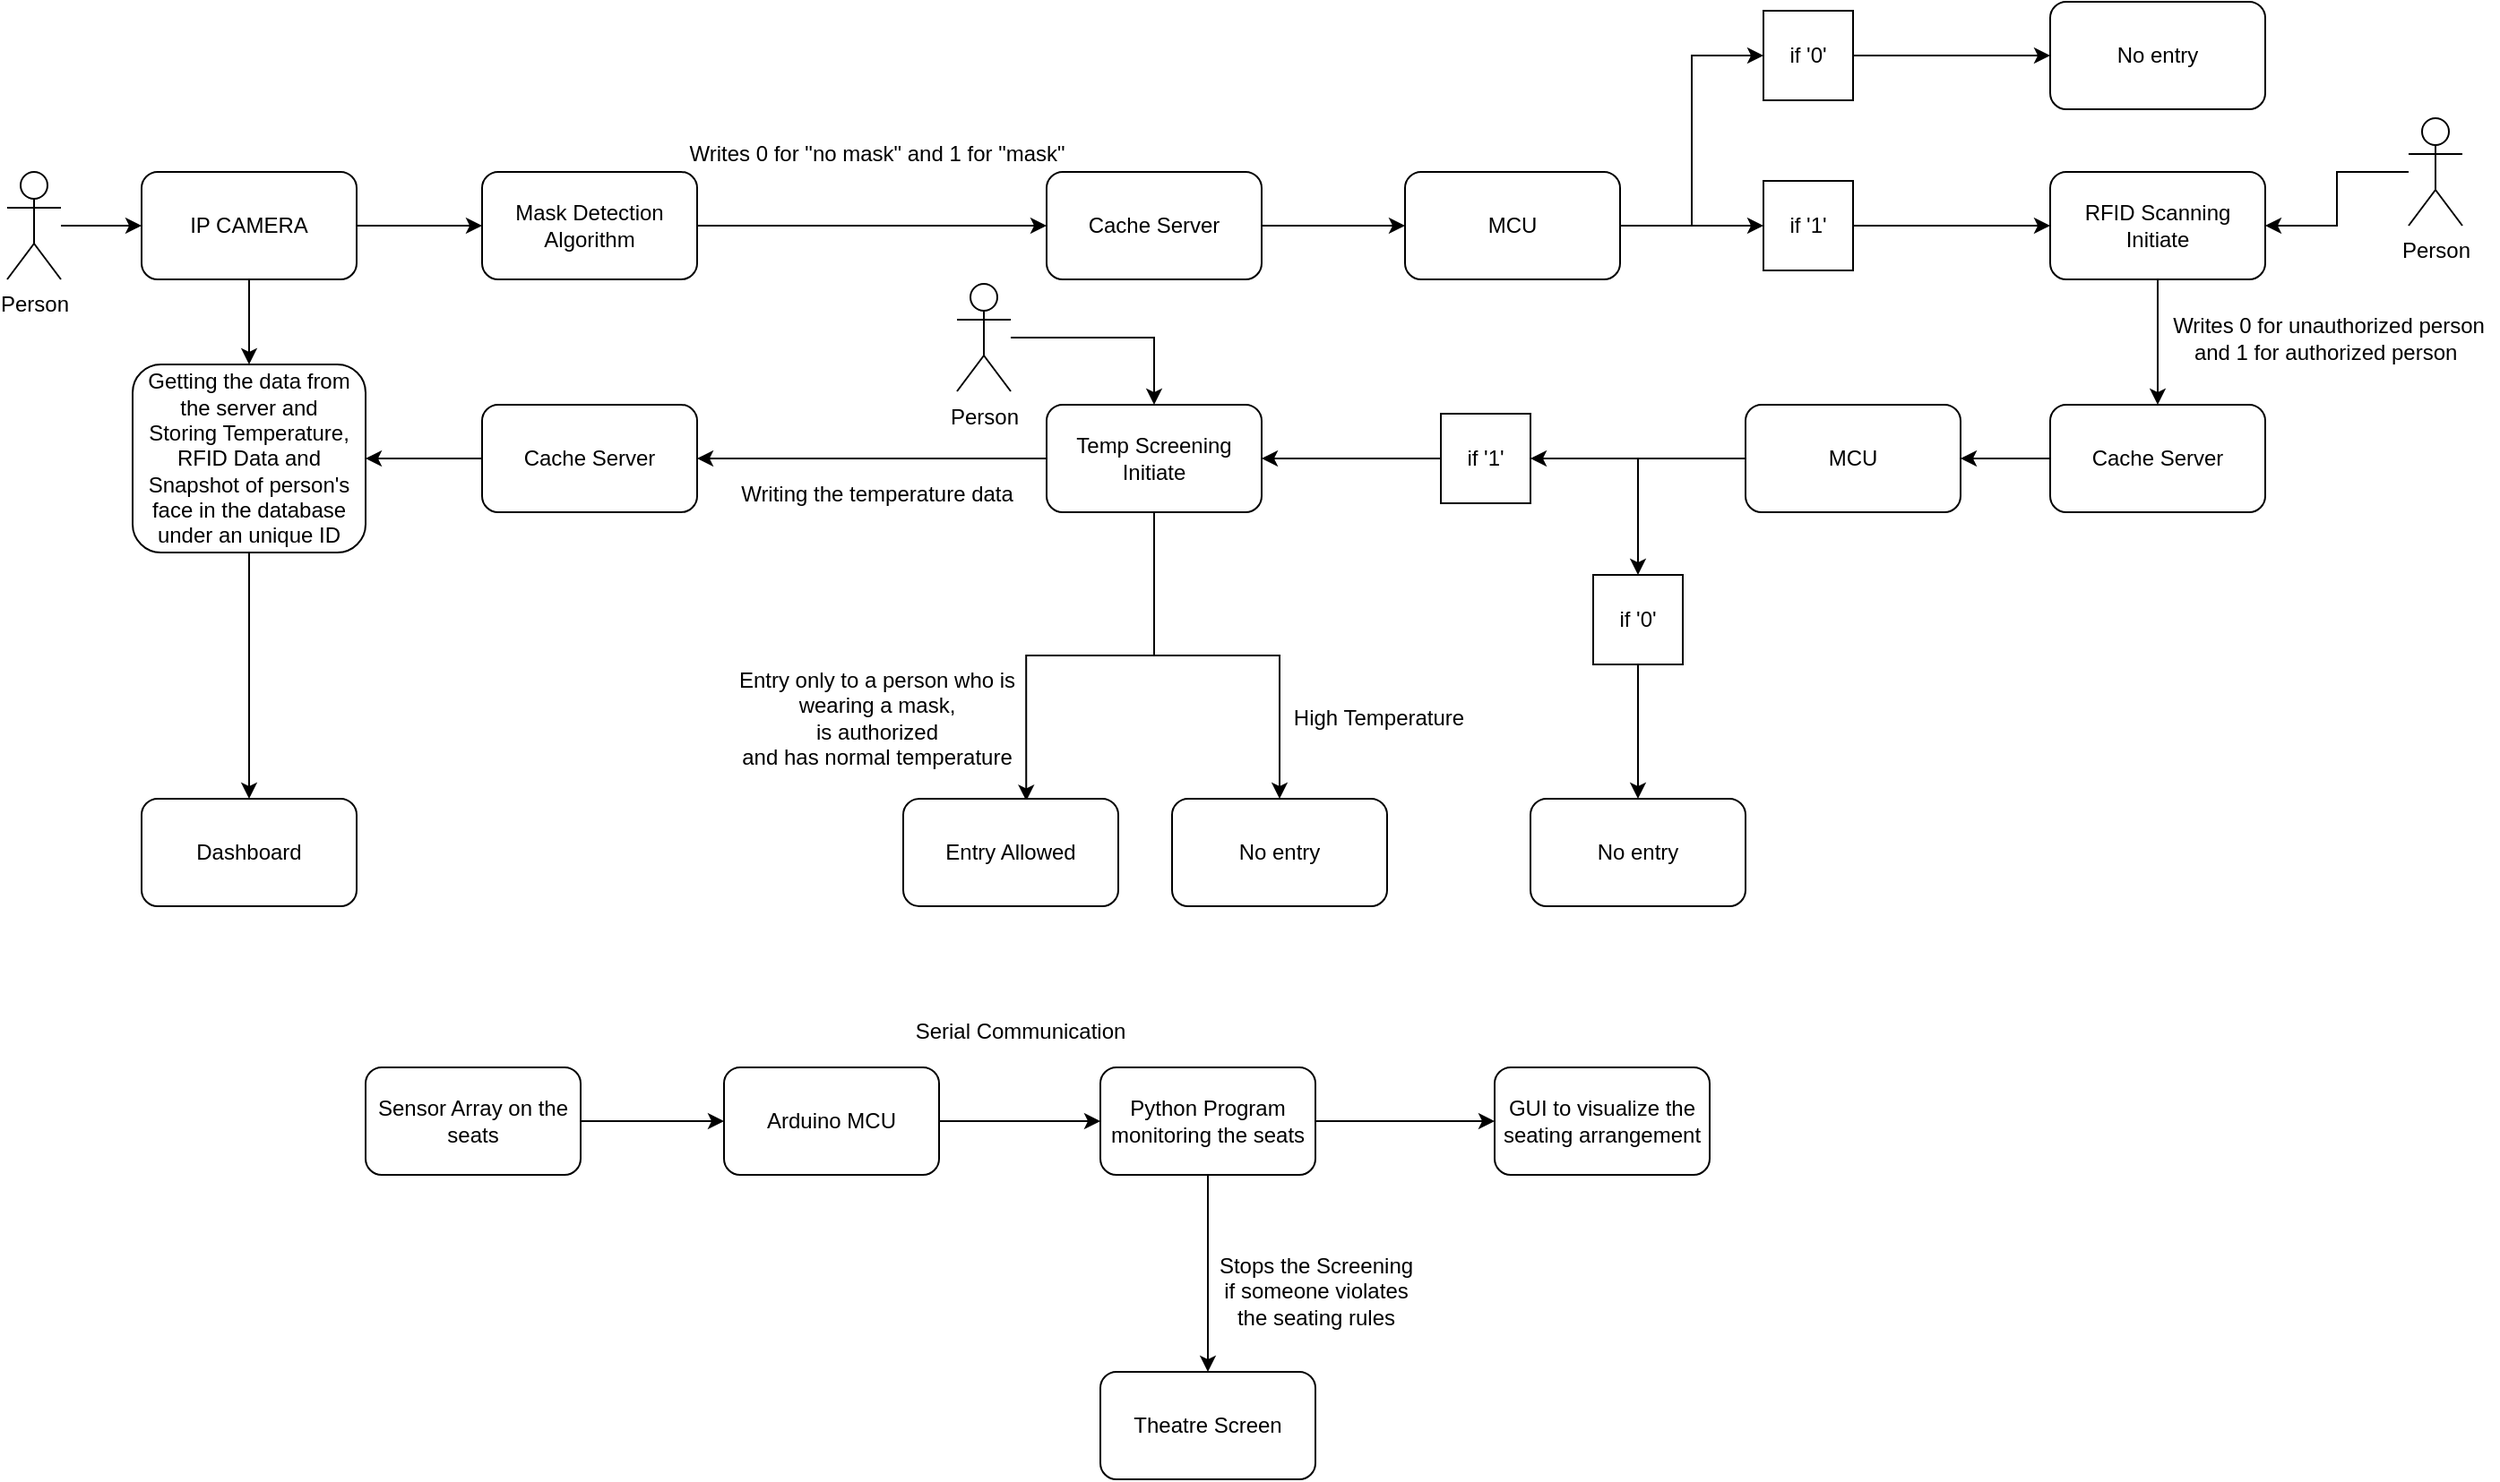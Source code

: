 <mxfile version="16.5.1" type="device"><diagram id="5s77Smk0B7ZTzZbU2NKA" name="Page-1"><mxGraphModel dx="1865" dy="649" grid="1" gridSize="10" guides="1" tooltips="1" connect="1" arrows="1" fold="1" page="1" pageScale="1" pageWidth="827" pageHeight="1169" background="none" math="0" shadow="0"><root><mxCell id="0"/><mxCell id="1" parent="0"/><mxCell id="p-dFX8Obs2Rfh-1r9zOO-7" value="" style="edgeStyle=orthogonalEdgeStyle;rounded=0;orthogonalLoop=1;jettySize=auto;html=1;" parent="1" source="p-dFX8Obs2Rfh-1r9zOO-1" target="p-dFX8Obs2Rfh-1r9zOO-2" edge="1"><mxGeometry relative="1" as="geometry"/></mxCell><mxCell id="T6e39YgPfJFYNQRj5pqt-1" value="" style="edgeStyle=orthogonalEdgeStyle;rounded=0;orthogonalLoop=1;jettySize=auto;html=1;" parent="1" source="p-dFX8Obs2Rfh-1r9zOO-1" target="p-dFX8Obs2Rfh-1r9zOO-15" edge="1"><mxGeometry relative="1" as="geometry"/></mxCell><mxCell id="p-dFX8Obs2Rfh-1r9zOO-1" value="IP CAMERA" style="rounded=1;whiteSpace=wrap;html=1;" parent="1" vertex="1"><mxGeometry x="-125" y="160" width="120" height="60" as="geometry"/></mxCell><mxCell id="p-dFX8Obs2Rfh-1r9zOO-6" style="edgeStyle=orthogonalEdgeStyle;rounded=0;orthogonalLoop=1;jettySize=auto;html=1;entryX=0;entryY=0.5;entryDx=0;entryDy=0;" parent="1" source="p-dFX8Obs2Rfh-1r9zOO-2" target="p-dFX8Obs2Rfh-1r9zOO-3" edge="1"><mxGeometry relative="1" as="geometry"/></mxCell><mxCell id="p-dFX8Obs2Rfh-1r9zOO-2" value="Mask Detection Algorithm" style="rounded=1;whiteSpace=wrap;html=1;" parent="1" vertex="1"><mxGeometry x="65" y="160" width="120" height="60" as="geometry"/></mxCell><mxCell id="mNtpgiVvS4wT5lLAB3pH-38" value="" style="edgeStyle=orthogonalEdgeStyle;rounded=0;orthogonalLoop=1;jettySize=auto;html=1;" edge="1" parent="1" source="p-dFX8Obs2Rfh-1r9zOO-3" target="mNtpgiVvS4wT5lLAB3pH-37"><mxGeometry relative="1" as="geometry"/></mxCell><mxCell id="p-dFX8Obs2Rfh-1r9zOO-3" value="Cache Server" style="rounded=1;whiteSpace=wrap;html=1;" parent="1" vertex="1"><mxGeometry x="380" y="160" width="120" height="60" as="geometry"/></mxCell><mxCell id="p-dFX8Obs2Rfh-1r9zOO-10" style="edgeStyle=orthogonalEdgeStyle;rounded=0;orthogonalLoop=1;jettySize=auto;html=1;" parent="1" source="p-dFX8Obs2Rfh-1r9zOO-4" target="p-dFX8Obs2Rfh-1r9zOO-9" edge="1"><mxGeometry relative="1" as="geometry"/></mxCell><mxCell id="p-dFX8Obs2Rfh-1r9zOO-4" value="RFID Scanning Initiate" style="rounded=1;whiteSpace=wrap;html=1;" parent="1" vertex="1"><mxGeometry x="940" y="160" width="120" height="60" as="geometry"/></mxCell><mxCell id="mNtpgiVvS4wT5lLAB3pH-43" value="" style="edgeStyle=orthogonalEdgeStyle;rounded=0;orthogonalLoop=1;jettySize=auto;html=1;" edge="1" parent="1" source="p-dFX8Obs2Rfh-1r9zOO-9" target="mNtpgiVvS4wT5lLAB3pH-42"><mxGeometry relative="1" as="geometry"/></mxCell><mxCell id="p-dFX8Obs2Rfh-1r9zOO-9" value="Cache Server" style="rounded=1;whiteSpace=wrap;html=1;" parent="1" vertex="1"><mxGeometry x="940" y="290" width="120" height="60" as="geometry"/></mxCell><mxCell id="T6e39YgPfJFYNQRj5pqt-2" value="" style="edgeStyle=orthogonalEdgeStyle;rounded=0;orthogonalLoop=1;jettySize=auto;html=1;" parent="1" source="p-dFX8Obs2Rfh-1r9zOO-11" target="p-dFX8Obs2Rfh-1r9zOO-13" edge="1"><mxGeometry relative="1" as="geometry"/></mxCell><mxCell id="mNtpgiVvS4wT5lLAB3pH-27" style="edgeStyle=orthogonalEdgeStyle;rounded=0;orthogonalLoop=1;jettySize=auto;html=1;entryX=0.572;entryY=0.02;entryDx=0;entryDy=0;entryPerimeter=0;" edge="1" parent="1" source="p-dFX8Obs2Rfh-1r9zOO-11" target="p-dFX8Obs2Rfh-1r9zOO-22"><mxGeometry relative="1" as="geometry"/></mxCell><mxCell id="mNtpgiVvS4wT5lLAB3pH-29" style="edgeStyle=orthogonalEdgeStyle;rounded=0;orthogonalLoop=1;jettySize=auto;html=1;entryX=0.5;entryY=0;entryDx=0;entryDy=0;" edge="1" parent="1" source="p-dFX8Obs2Rfh-1r9zOO-11" target="mNtpgiVvS4wT5lLAB3pH-28"><mxGeometry relative="1" as="geometry"/></mxCell><mxCell id="p-dFX8Obs2Rfh-1r9zOO-11" value="Temp Screening Initiate" style="rounded=1;whiteSpace=wrap;html=1;" parent="1" vertex="1"><mxGeometry x="380" y="290" width="120" height="60" as="geometry"/></mxCell><mxCell id="p-dFX8Obs2Rfh-1r9zOO-16" value="" style="edgeStyle=orthogonalEdgeStyle;rounded=0;orthogonalLoop=1;jettySize=auto;html=1;" parent="1" source="p-dFX8Obs2Rfh-1r9zOO-13" target="p-dFX8Obs2Rfh-1r9zOO-15" edge="1"><mxGeometry relative="1" as="geometry"/></mxCell><mxCell id="p-dFX8Obs2Rfh-1r9zOO-13" value="Cache Server" style="rounded=1;whiteSpace=wrap;html=1;" parent="1" vertex="1"><mxGeometry x="65" y="290" width="120" height="60" as="geometry"/></mxCell><mxCell id="mNtpgiVvS4wT5lLAB3pH-6" value="" style="edgeStyle=orthogonalEdgeStyle;rounded=0;orthogonalLoop=1;jettySize=auto;html=1;" edge="1" parent="1" source="p-dFX8Obs2Rfh-1r9zOO-15" target="mNtpgiVvS4wT5lLAB3pH-5"><mxGeometry relative="1" as="geometry"/></mxCell><mxCell id="p-dFX8Obs2Rfh-1r9zOO-15" value="Getting the data from the server and&lt;br&gt;Storing Temperature, RFID Data and Snapshot of person's face in the database under an unique ID" style="rounded=1;whiteSpace=wrap;html=1;" parent="1" vertex="1"><mxGeometry x="-130" y="267.5" width="130" height="105" as="geometry"/></mxCell><mxCell id="p-dFX8Obs2Rfh-1r9zOO-22" value="Entry Allowed" style="rounded=1;whiteSpace=wrap;html=1;" parent="1" vertex="1"><mxGeometry x="300" y="510" width="120" height="60" as="geometry"/></mxCell><mxCell id="p-dFX8Obs2Rfh-1r9zOO-24" value="Writes 0 for &quot;no mask&quot; and 1 for &quot;mask&quot;" style="text;html=1;align=center;verticalAlign=middle;resizable=0;points=[];autosize=1;strokeColor=none;fillColor=none;" parent="1" vertex="1"><mxGeometry x="170" y="140" width="230" height="20" as="geometry"/></mxCell><mxCell id="p-dFX8Obs2Rfh-1r9zOO-25" value="Writes 0 for unauthorized person &lt;br&gt;and 1 for authorized person&amp;nbsp;" style="text;html=1;align=center;verticalAlign=middle;resizable=0;points=[];autosize=1;strokeColor=none;fillColor=none;" parent="1" vertex="1"><mxGeometry x="1000" y="237.5" width="190" height="30" as="geometry"/></mxCell><mxCell id="p-dFX8Obs2Rfh-1r9zOO-28" value="Entry only to a person who is &lt;br&gt;wearing a mask, &lt;br&gt;is authorized &lt;br&gt;and has normal temperature" style="text;html=1;align=center;verticalAlign=middle;resizable=0;points=[];autosize=1;strokeColor=none;fillColor=none;" parent="1" vertex="1"><mxGeometry x="200" y="435" width="170" height="60" as="geometry"/></mxCell><mxCell id="p-dFX8Obs2Rfh-1r9zOO-34" value="" style="edgeStyle=orthogonalEdgeStyle;rounded=0;orthogonalLoop=1;jettySize=auto;html=1;" parent="1" source="p-dFX8Obs2Rfh-1r9zOO-29" target="p-dFX8Obs2Rfh-1r9zOO-1" edge="1"><mxGeometry relative="1" as="geometry"/></mxCell><mxCell id="p-dFX8Obs2Rfh-1r9zOO-29" value="Person" style="shape=umlActor;verticalLabelPosition=bottom;verticalAlign=top;html=1;" parent="1" vertex="1"><mxGeometry x="-200" y="160" width="30" height="60" as="geometry"/></mxCell><mxCell id="p-dFX8Obs2Rfh-1r9zOO-38" value="" style="edgeStyle=orthogonalEdgeStyle;rounded=0;orthogonalLoop=1;jettySize=auto;html=1;" parent="1" source="p-dFX8Obs2Rfh-1r9zOO-35" target="p-dFX8Obs2Rfh-1r9zOO-36" edge="1"><mxGeometry relative="1" as="geometry"/></mxCell><mxCell id="p-dFX8Obs2Rfh-1r9zOO-35" value="Sensor Array on the seats" style="rounded=1;whiteSpace=wrap;html=1;" parent="1" vertex="1"><mxGeometry y="660" width="120" height="60" as="geometry"/></mxCell><mxCell id="p-dFX8Obs2Rfh-1r9zOO-39" value="" style="edgeStyle=orthogonalEdgeStyle;rounded=0;orthogonalLoop=1;jettySize=auto;html=1;" parent="1" source="p-dFX8Obs2Rfh-1r9zOO-36" target="p-dFX8Obs2Rfh-1r9zOO-37" edge="1"><mxGeometry relative="1" as="geometry"/></mxCell><mxCell id="p-dFX8Obs2Rfh-1r9zOO-36" value="Arduino MCU" style="rounded=1;whiteSpace=wrap;html=1;" parent="1" vertex="1"><mxGeometry x="200" y="660" width="120" height="60" as="geometry"/></mxCell><mxCell id="p-dFX8Obs2Rfh-1r9zOO-41" value="" style="edgeStyle=orthogonalEdgeStyle;rounded=0;orthogonalLoop=1;jettySize=auto;html=1;" parent="1" source="p-dFX8Obs2Rfh-1r9zOO-37" target="p-dFX8Obs2Rfh-1r9zOO-40" edge="1"><mxGeometry relative="1" as="geometry"/></mxCell><mxCell id="p-dFX8Obs2Rfh-1r9zOO-43" value="" style="edgeStyle=orthogonalEdgeStyle;rounded=0;orthogonalLoop=1;jettySize=auto;html=1;" parent="1" source="p-dFX8Obs2Rfh-1r9zOO-37" target="p-dFX8Obs2Rfh-1r9zOO-42" edge="1"><mxGeometry relative="1" as="geometry"/></mxCell><mxCell id="p-dFX8Obs2Rfh-1r9zOO-37" value="Python Program monitoring the seats" style="rounded=1;whiteSpace=wrap;html=1;" parent="1" vertex="1"><mxGeometry x="410" y="660" width="120" height="60" as="geometry"/></mxCell><mxCell id="p-dFX8Obs2Rfh-1r9zOO-40" value="GUI to visualize the seating arrangement" style="rounded=1;whiteSpace=wrap;html=1;" parent="1" vertex="1"><mxGeometry x="630" y="660" width="120" height="60" as="geometry"/></mxCell><mxCell id="p-dFX8Obs2Rfh-1r9zOO-42" value="Theatre Screen" style="rounded=1;whiteSpace=wrap;html=1;" parent="1" vertex="1"><mxGeometry x="410" y="830" width="120" height="60" as="geometry"/></mxCell><mxCell id="p-dFX8Obs2Rfh-1r9zOO-44" value="Stops the Screening &lt;br&gt;if someone violates &lt;br&gt;the seating rules" style="text;html=1;align=center;verticalAlign=middle;resizable=0;points=[];autosize=1;strokeColor=none;fillColor=none;" parent="1" vertex="1"><mxGeometry x="470" y="760" width="120" height="50" as="geometry"/></mxCell><mxCell id="mNtpgiVvS4wT5lLAB3pH-1" value="Serial Communication" style="text;html=1;align=center;verticalAlign=middle;resizable=0;points=[];autosize=1;strokeColor=none;fillColor=none;" vertex="1" parent="1"><mxGeometry x="300" y="630" width="130" height="20" as="geometry"/></mxCell><mxCell id="mNtpgiVvS4wT5lLAB3pH-33" style="edgeStyle=orthogonalEdgeStyle;rounded=0;orthogonalLoop=1;jettySize=auto;html=1;entryX=0.5;entryY=0;entryDx=0;entryDy=0;" edge="1" parent="1" source="mNtpgiVvS4wT5lLAB3pH-2" target="p-dFX8Obs2Rfh-1r9zOO-11"><mxGeometry relative="1" as="geometry"/></mxCell><mxCell id="mNtpgiVvS4wT5lLAB3pH-2" value="Person" style="shape=umlActor;verticalLabelPosition=bottom;verticalAlign=top;html=1;" vertex="1" parent="1"><mxGeometry x="330" y="222.5" width="30" height="60" as="geometry"/></mxCell><mxCell id="mNtpgiVvS4wT5lLAB3pH-5" value="Dashboard" style="rounded=1;whiteSpace=wrap;html=1;" vertex="1" parent="1"><mxGeometry x="-125" y="510" width="120" height="60" as="geometry"/></mxCell><mxCell id="mNtpgiVvS4wT5lLAB3pH-10" value="" style="edgeStyle=orthogonalEdgeStyle;rounded=0;orthogonalLoop=1;jettySize=auto;html=1;" edge="1" parent="1" source="mNtpgiVvS4wT5lLAB3pH-7" target="p-dFX8Obs2Rfh-1r9zOO-4"><mxGeometry relative="1" as="geometry"/></mxCell><mxCell id="mNtpgiVvS4wT5lLAB3pH-7" value="Person" style="shape=umlActor;verticalLabelPosition=bottom;verticalAlign=top;html=1;" vertex="1" parent="1"><mxGeometry x="1140" y="130" width="30" height="60" as="geometry"/></mxCell><mxCell id="mNtpgiVvS4wT5lLAB3pH-18" value="" style="edgeStyle=orthogonalEdgeStyle;rounded=0;orthogonalLoop=1;jettySize=auto;html=1;" edge="1" parent="1" source="mNtpgiVvS4wT5lLAB3pH-11" target="mNtpgiVvS4wT5lLAB3pH-17"><mxGeometry relative="1" as="geometry"/></mxCell><mxCell id="mNtpgiVvS4wT5lLAB3pH-11" value="if '0'" style="rounded=0;whiteSpace=wrap;html=1;" vertex="1" parent="1"><mxGeometry x="780" y="70" width="50" height="50" as="geometry"/></mxCell><mxCell id="mNtpgiVvS4wT5lLAB3pH-14" value="" style="edgeStyle=orthogonalEdgeStyle;rounded=0;orthogonalLoop=1;jettySize=auto;html=1;" edge="1" parent="1" source="mNtpgiVvS4wT5lLAB3pH-12" target="p-dFX8Obs2Rfh-1r9zOO-4"><mxGeometry relative="1" as="geometry"/></mxCell><mxCell id="mNtpgiVvS4wT5lLAB3pH-12" value="if '1'" style="rounded=0;whiteSpace=wrap;html=1;" vertex="1" parent="1"><mxGeometry x="780" y="165" width="50" height="50" as="geometry"/></mxCell><mxCell id="mNtpgiVvS4wT5lLAB3pH-17" value="No entry" style="rounded=1;whiteSpace=wrap;html=1;" vertex="1" parent="1"><mxGeometry x="940" y="65" width="120" height="60" as="geometry"/></mxCell><mxCell id="mNtpgiVvS4wT5lLAB3pH-48" value="" style="edgeStyle=orthogonalEdgeStyle;rounded=0;orthogonalLoop=1;jettySize=auto;html=1;" edge="1" parent="1" source="mNtpgiVvS4wT5lLAB3pH-19" target="p-dFX8Obs2Rfh-1r9zOO-11"><mxGeometry relative="1" as="geometry"/></mxCell><mxCell id="mNtpgiVvS4wT5lLAB3pH-19" value="if '1'" style="rounded=0;whiteSpace=wrap;html=1;" vertex="1" parent="1"><mxGeometry x="600" y="295" width="50" height="50" as="geometry"/></mxCell><mxCell id="mNtpgiVvS4wT5lLAB3pH-26" value="" style="edgeStyle=orthogonalEdgeStyle;rounded=0;orthogonalLoop=1;jettySize=auto;html=1;" edge="1" parent="1" source="mNtpgiVvS4wT5lLAB3pH-22" target="mNtpgiVvS4wT5lLAB3pH-25"><mxGeometry relative="1" as="geometry"/></mxCell><mxCell id="mNtpgiVvS4wT5lLAB3pH-22" value="if '0'" style="rounded=0;whiteSpace=wrap;html=1;" vertex="1" parent="1"><mxGeometry x="685" y="385" width="50" height="50" as="geometry"/></mxCell><mxCell id="mNtpgiVvS4wT5lLAB3pH-25" value="No entry" style="rounded=1;whiteSpace=wrap;html=1;" vertex="1" parent="1"><mxGeometry x="650" y="510" width="120" height="60" as="geometry"/></mxCell><mxCell id="mNtpgiVvS4wT5lLAB3pH-28" value="No entry" style="rounded=1;whiteSpace=wrap;html=1;" vertex="1" parent="1"><mxGeometry x="450" y="510" width="120" height="60" as="geometry"/></mxCell><mxCell id="mNtpgiVvS4wT5lLAB3pH-34" value="High Temperature" style="text;html=1;align=center;verticalAlign=middle;resizable=0;points=[];autosize=1;strokeColor=none;fillColor=none;" vertex="1" parent="1"><mxGeometry x="510" y="455" width="110" height="20" as="geometry"/></mxCell><mxCell id="mNtpgiVvS4wT5lLAB3pH-35" value="Writing the temperature data" style="text;html=1;align=center;verticalAlign=middle;resizable=0;points=[];autosize=1;strokeColor=none;fillColor=none;" vertex="1" parent="1"><mxGeometry x="200" y="330" width="170" height="20" as="geometry"/></mxCell><mxCell id="mNtpgiVvS4wT5lLAB3pH-39" value="" style="edgeStyle=orthogonalEdgeStyle;rounded=0;orthogonalLoop=1;jettySize=auto;html=1;" edge="1" parent="1" source="mNtpgiVvS4wT5lLAB3pH-37" target="mNtpgiVvS4wT5lLAB3pH-12"><mxGeometry relative="1" as="geometry"/></mxCell><mxCell id="mNtpgiVvS4wT5lLAB3pH-46" style="edgeStyle=orthogonalEdgeStyle;rounded=0;orthogonalLoop=1;jettySize=auto;html=1;entryX=0;entryY=0.5;entryDx=0;entryDy=0;" edge="1" parent="1" source="mNtpgiVvS4wT5lLAB3pH-37" target="mNtpgiVvS4wT5lLAB3pH-11"><mxGeometry relative="1" as="geometry"/></mxCell><mxCell id="mNtpgiVvS4wT5lLAB3pH-37" value="MCU" style="rounded=1;whiteSpace=wrap;html=1;" vertex="1" parent="1"><mxGeometry x="580" y="160" width="120" height="60" as="geometry"/></mxCell><mxCell id="mNtpgiVvS4wT5lLAB3pH-44" value="" style="edgeStyle=orthogonalEdgeStyle;rounded=0;orthogonalLoop=1;jettySize=auto;html=1;" edge="1" parent="1" source="mNtpgiVvS4wT5lLAB3pH-42" target="mNtpgiVvS4wT5lLAB3pH-19"><mxGeometry relative="1" as="geometry"/></mxCell><mxCell id="mNtpgiVvS4wT5lLAB3pH-47" style="edgeStyle=orthogonalEdgeStyle;rounded=0;orthogonalLoop=1;jettySize=auto;html=1;" edge="1" parent="1" source="mNtpgiVvS4wT5lLAB3pH-42" target="mNtpgiVvS4wT5lLAB3pH-22"><mxGeometry relative="1" as="geometry"/></mxCell><mxCell id="mNtpgiVvS4wT5lLAB3pH-42" value="MCU" style="rounded=1;whiteSpace=wrap;html=1;" vertex="1" parent="1"><mxGeometry x="770" y="290" width="120" height="60" as="geometry"/></mxCell></root></mxGraphModel></diagram></mxfile>